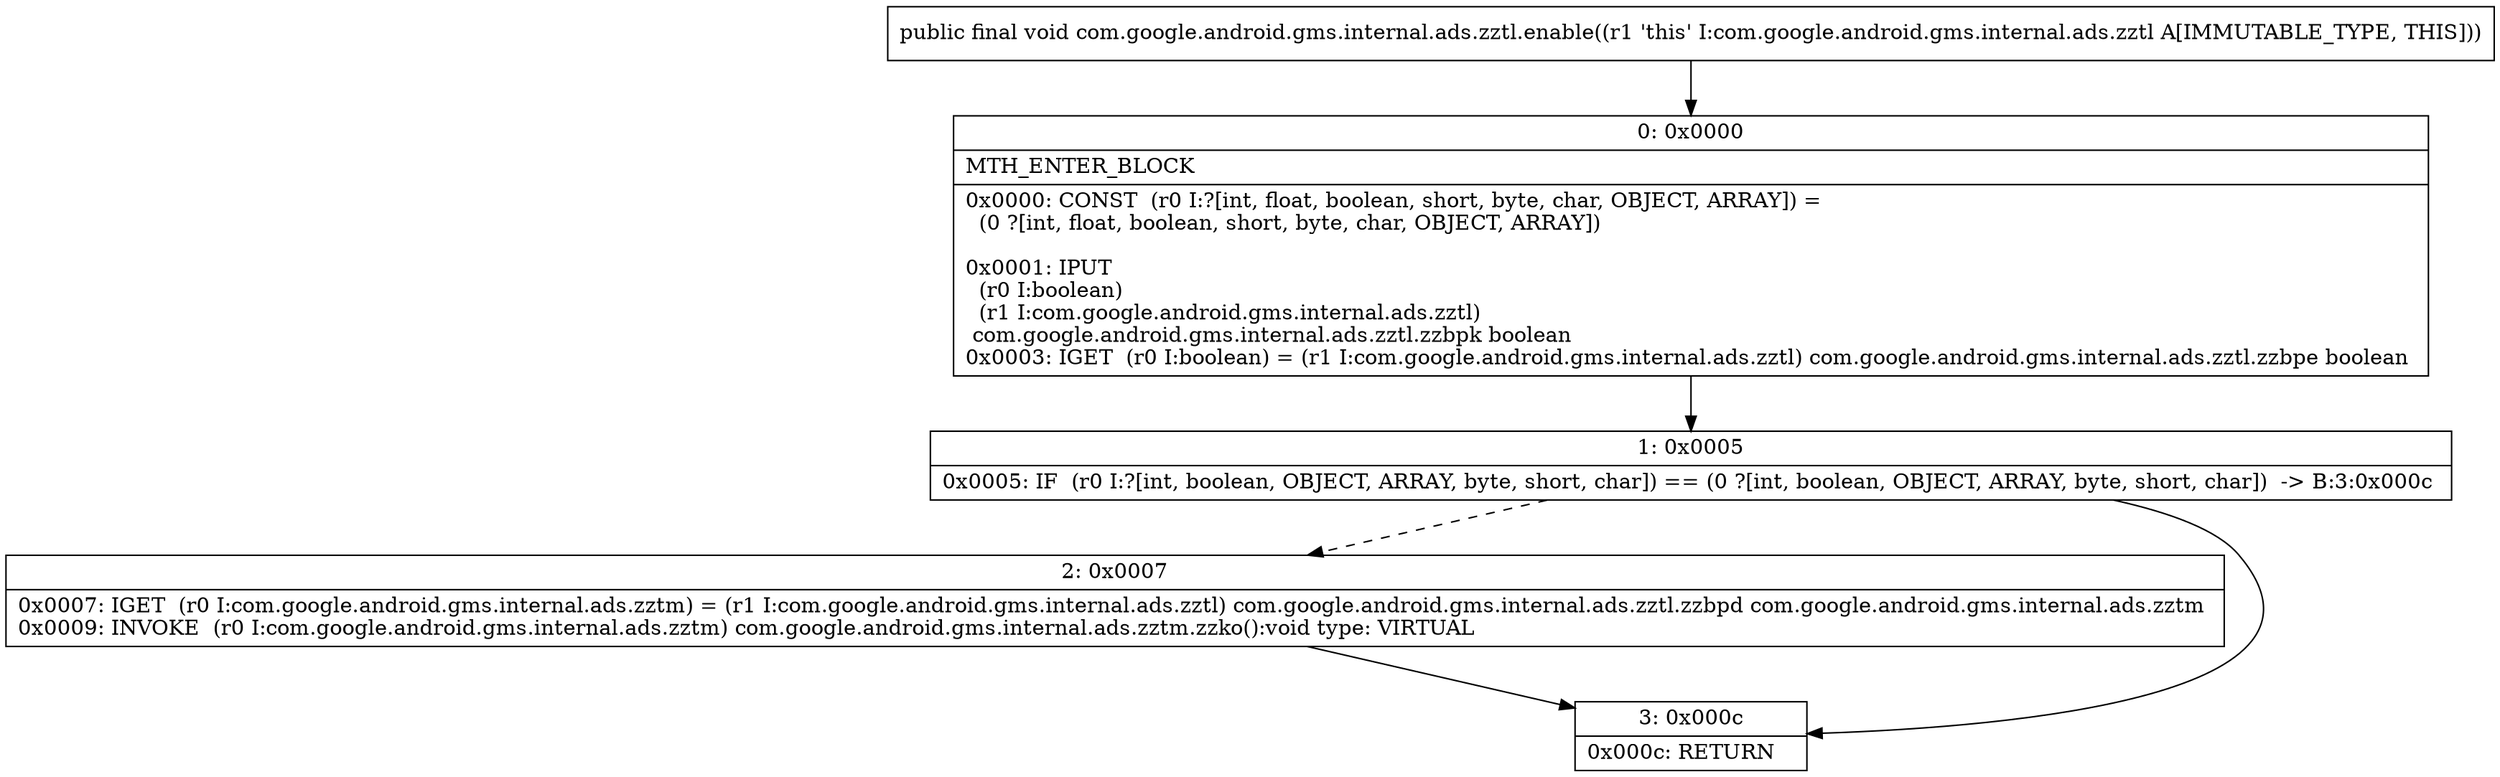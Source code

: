 digraph "CFG forcom.google.android.gms.internal.ads.zztl.enable()V" {
Node_0 [shape=record,label="{0\:\ 0x0000|MTH_ENTER_BLOCK\l|0x0000: CONST  (r0 I:?[int, float, boolean, short, byte, char, OBJECT, ARRAY]) = \l  (0 ?[int, float, boolean, short, byte, char, OBJECT, ARRAY])\l \l0x0001: IPUT  \l  (r0 I:boolean)\l  (r1 I:com.google.android.gms.internal.ads.zztl)\l com.google.android.gms.internal.ads.zztl.zzbpk boolean \l0x0003: IGET  (r0 I:boolean) = (r1 I:com.google.android.gms.internal.ads.zztl) com.google.android.gms.internal.ads.zztl.zzbpe boolean \l}"];
Node_1 [shape=record,label="{1\:\ 0x0005|0x0005: IF  (r0 I:?[int, boolean, OBJECT, ARRAY, byte, short, char]) == (0 ?[int, boolean, OBJECT, ARRAY, byte, short, char])  \-\> B:3:0x000c \l}"];
Node_2 [shape=record,label="{2\:\ 0x0007|0x0007: IGET  (r0 I:com.google.android.gms.internal.ads.zztm) = (r1 I:com.google.android.gms.internal.ads.zztl) com.google.android.gms.internal.ads.zztl.zzbpd com.google.android.gms.internal.ads.zztm \l0x0009: INVOKE  (r0 I:com.google.android.gms.internal.ads.zztm) com.google.android.gms.internal.ads.zztm.zzko():void type: VIRTUAL \l}"];
Node_3 [shape=record,label="{3\:\ 0x000c|0x000c: RETURN   \l}"];
MethodNode[shape=record,label="{public final void com.google.android.gms.internal.ads.zztl.enable((r1 'this' I:com.google.android.gms.internal.ads.zztl A[IMMUTABLE_TYPE, THIS])) }"];
MethodNode -> Node_0;
Node_0 -> Node_1;
Node_1 -> Node_2[style=dashed];
Node_1 -> Node_3;
Node_2 -> Node_3;
}


